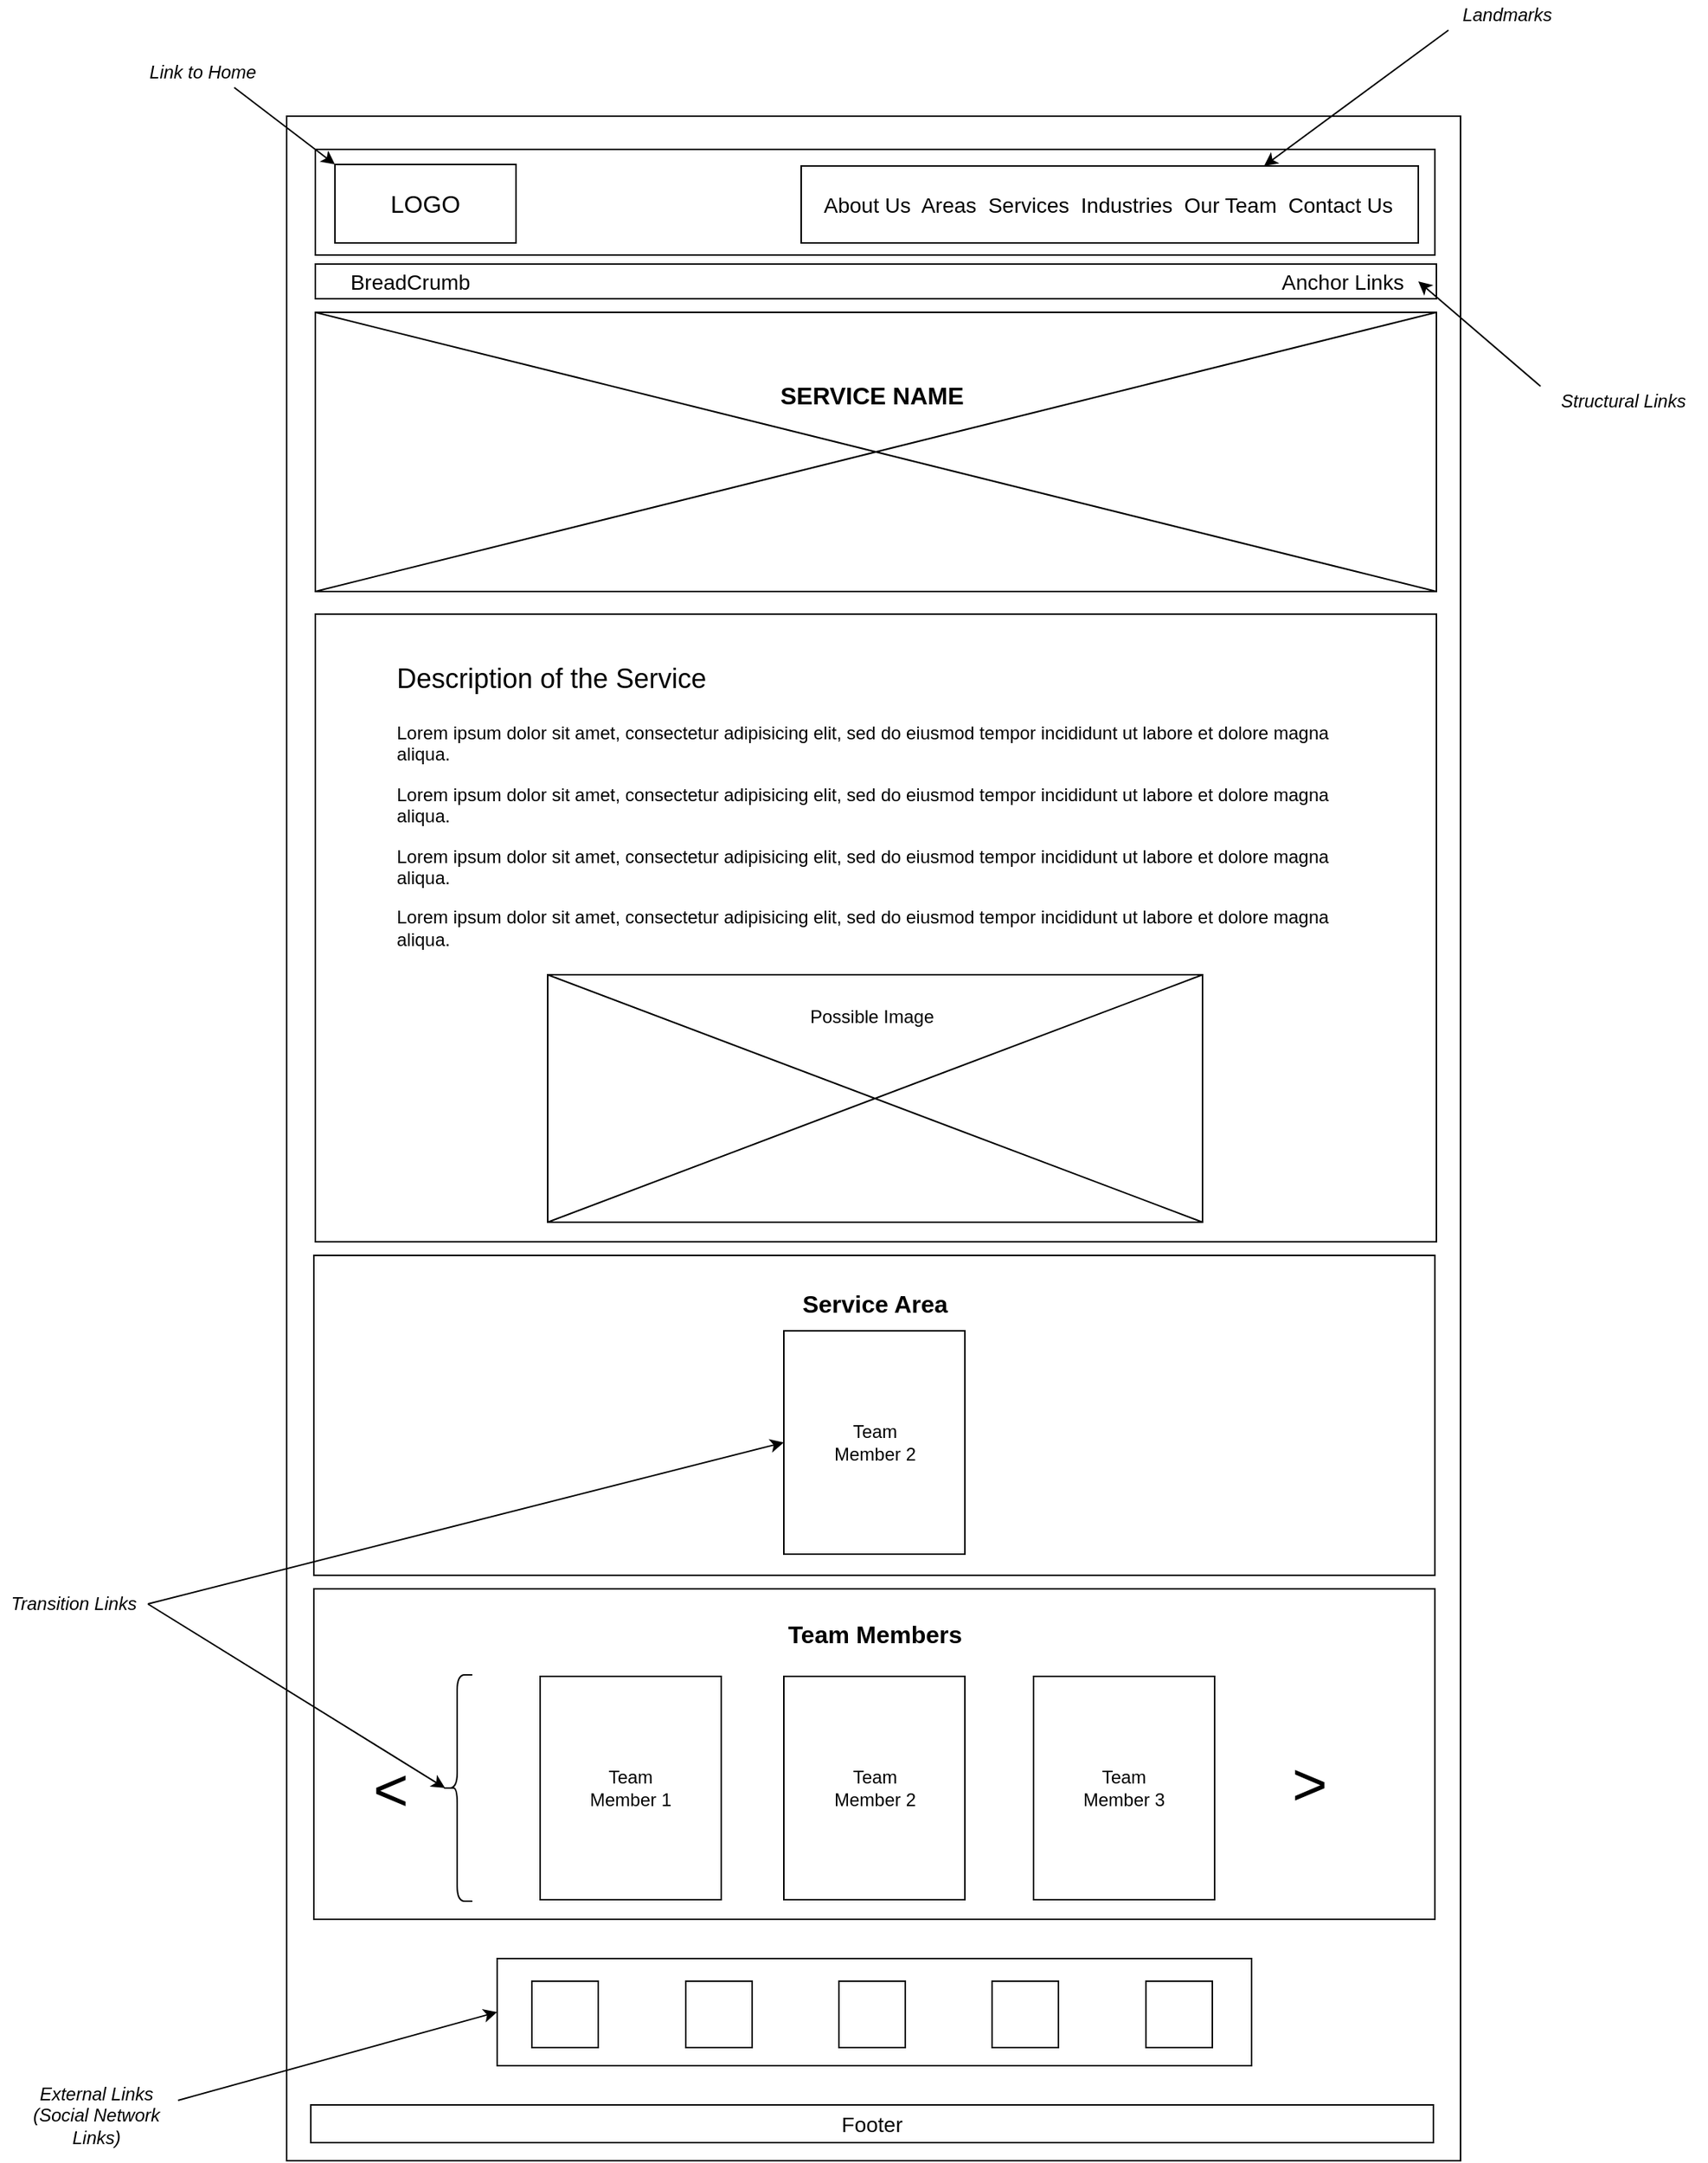 <mxfile version="14.8.5" type="device"><diagram name="Page-1" id="03018318-947c-dd8e-b7a3-06fadd420f32"><mxGraphModel dx="1750" dy="1056" grid="0" gridSize="10" guides="1" tooltips="1" connect="1" arrows="1" fold="1" page="0" pageScale="1" pageWidth="1100" pageHeight="850" background="none" math="0" shadow="0"><root><mxCell id="0"/><mxCell id="1" parent="0"/><mxCell id="CYJnyLpGrIlCyg3LrzTW-3" value="" style="rounded=0;whiteSpace=wrap;html=1;fillColor=none;" parent="1" vertex="1"><mxGeometry x="66" y="-75" width="778" height="1355" as="geometry"/></mxCell><mxCell id="CYJnyLpGrIlCyg3LrzTW-4" value="" style="rounded=0;whiteSpace=wrap;html=1;fillColor=none;" parent="1" vertex="1"><mxGeometry x="85" y="-53" width="742" height="70" as="geometry"/></mxCell><mxCell id="CYJnyLpGrIlCyg3LrzTW-6" value="&lt;font style=&quot;font-size: 16px&quot;&gt;LOGO&lt;/font&gt;" style="rounded=0;whiteSpace=wrap;html=1;fillColor=none;" parent="1" vertex="1"><mxGeometry x="98" y="-43" width="120" height="52" as="geometry"/></mxCell><mxCell id="CYJnyLpGrIlCyg3LrzTW-14" value="" style="rounded=0;whiteSpace=wrap;html=1;strokeColor=#000000;fillColor=none;" parent="1" vertex="1"><mxGeometry x="407" y="-42" width="409" height="51" as="geometry"/></mxCell><mxCell id="CYJnyLpGrIlCyg3LrzTW-16" value="&lt;i&gt;Landmarks&lt;/i&gt;" style="text;html=1;strokeColor=none;fillColor=none;align=center;verticalAlign=middle;whiteSpace=wrap;rounded=0;" parent="1" vertex="1"><mxGeometry x="836" y="-152" width="78" height="20" as="geometry"/></mxCell><mxCell id="CYJnyLpGrIlCyg3LrzTW-18" value="" style="endArrow=classic;html=1;entryX=0.75;entryY=0;entryDx=0;entryDy=0;exitX=0;exitY=1;exitDx=0;exitDy=0;" parent="1" source="CYJnyLpGrIlCyg3LrzTW-16" target="CYJnyLpGrIlCyg3LrzTW-14" edge="1"><mxGeometry width="50" height="50" relative="1" as="geometry"><mxPoint x="879" y="-68" as="sourcePoint"/><mxPoint x="929" y="-118" as="targetPoint"/></mxGeometry></mxCell><mxCell id="CYJnyLpGrIlCyg3LrzTW-19" value="" style="endArrow=classic;html=1;entryX=0;entryY=0;entryDx=0;entryDy=0;exitX=0.75;exitY=1;exitDx=0;exitDy=0;" parent="1" source="CYJnyLpGrIlCyg3LrzTW-20" target="CYJnyLpGrIlCyg3LrzTW-6" edge="1"><mxGeometry width="50" height="50" relative="1" as="geometry"><mxPoint x="18" y="-91.0" as="sourcePoint"/><mxPoint x="68" y="-141" as="targetPoint"/></mxGeometry></mxCell><mxCell id="CYJnyLpGrIlCyg3LrzTW-20" value="&lt;i&gt;Link to Home&lt;/i&gt;" style="text;html=1;strokeColor=none;fillColor=none;align=center;verticalAlign=middle;whiteSpace=wrap;rounded=0;" parent="1" vertex="1"><mxGeometry x="-31" y="-114" width="83" height="20" as="geometry"/></mxCell><mxCell id="CYJnyLpGrIlCyg3LrzTW-21" value="" style="rounded=0;whiteSpace=wrap;html=1;fillColor=none;strokeColor=#000000;" parent="1" vertex="1"><mxGeometry x="85" y="23" width="743" height="23" as="geometry"/></mxCell><mxCell id="CYJnyLpGrIlCyg3LrzTW-25" value="" style="rounded=0;whiteSpace=wrap;html=1;fillColor=none;strokeColor=#000000;" parent="1" vertex="1"><mxGeometry x="85" y="55" width="743" height="185" as="geometry"/></mxCell><mxCell id="CYJnyLpGrIlCyg3LrzTW-27" value="" style="endArrow=none;html=1;entryX=0;entryY=0;entryDx=0;entryDy=0;exitX=1;exitY=1;exitDx=0;exitDy=0;" parent="1" source="CYJnyLpGrIlCyg3LrzTW-25" target="CYJnyLpGrIlCyg3LrzTW-25" edge="1"><mxGeometry width="50" height="50" relative="1" as="geometry"><mxPoint x="494" y="106" as="sourcePoint"/><mxPoint x="544" y="56" as="targetPoint"/></mxGeometry></mxCell><mxCell id="CYJnyLpGrIlCyg3LrzTW-28" value="" style="endArrow=none;html=1;entryX=1;entryY=0;entryDx=0;entryDy=0;exitX=0;exitY=1;exitDx=0;exitDy=0;" parent="1" source="CYJnyLpGrIlCyg3LrzTW-25" target="CYJnyLpGrIlCyg3LrzTW-25" edge="1"><mxGeometry width="50" height="50" relative="1" as="geometry"><mxPoint x="494" y="106" as="sourcePoint"/><mxPoint x="544" y="56" as="targetPoint"/></mxGeometry></mxCell><mxCell id="CYJnyLpGrIlCyg3LrzTW-29" value="&lt;b&gt;&lt;font style=&quot;font-size: 16px&quot;&gt;SERVICE NAME&lt;br&gt;&lt;/font&gt;&lt;/b&gt;" style="text;html=1;strokeColor=none;fillColor=none;align=center;verticalAlign=middle;whiteSpace=wrap;rounded=0;" parent="1" vertex="1"><mxGeometry x="388" y="100" width="132" height="20" as="geometry"/></mxCell><mxCell id="CYJnyLpGrIlCyg3LrzTW-30" value="" style="rounded=0;whiteSpace=wrap;html=1;fillColor=none;strokeColor=#000000;" parent="1" vertex="1"><mxGeometry x="85" y="255" width="743" height="416" as="geometry"/></mxCell><mxCell id="CYJnyLpGrIlCyg3LrzTW-31" value="&lt;h1&gt;&lt;span style=&quot;font-weight: normal&quot;&gt;&lt;font style=&quot;font-size: 18px&quot;&gt;Description of the Service&lt;/font&gt;&lt;/span&gt;&lt;br&gt;&lt;/h1&gt;&lt;p&gt;Lorem ipsum dolor sit amet, consectetur adipisicing elit, sed do eiusmod tempor incididunt ut labore et dolore magna aliqua. &lt;br&gt;&lt;/p&gt;&lt;p&gt;Lorem ipsum dolor sit amet, consectetur adipisicing elit, sed do eiusmod tempor incididunt ut labore et dolore magna aliqua.&lt;/p&gt;&lt;p&gt;Lorem ipsum dolor sit amet, consectetur adipisicing elit, sed do eiusmod tempor incididunt ut labore et dolore magna aliqua.&lt;/p&gt;&lt;p&gt;Lorem ipsum dolor sit amet, consectetur adipisicing elit, sed do eiusmod tempor incididunt ut labore et dolore magna aliqua.&lt;/p&gt;" style="text;html=1;strokeColor=none;fillColor=none;spacing=5;spacingTop=-20;whiteSpace=wrap;overflow=hidden;rounded=0;" parent="1" vertex="1"><mxGeometry x="134" y="276" width="644" height="218" as="geometry"/></mxCell><mxCell id="CYJnyLpGrIlCyg3LrzTW-32" value="" style="rounded=0;whiteSpace=wrap;html=1;strokeColor=#000000;fillColor=none;" parent="1" vertex="1"><mxGeometry x="239" y="494" width="434" height="164" as="geometry"/></mxCell><mxCell id="CYJnyLpGrIlCyg3LrzTW-33" value="" style="endArrow=none;html=1;entryX=1;entryY=1;entryDx=0;entryDy=0;exitX=0;exitY=0;exitDx=0;exitDy=0;" parent="1" source="CYJnyLpGrIlCyg3LrzTW-32" target="CYJnyLpGrIlCyg3LrzTW-32" edge="1"><mxGeometry width="50" height="50" relative="1" as="geometry"><mxPoint x="494" y="443" as="sourcePoint"/><mxPoint x="544" y="393" as="targetPoint"/></mxGeometry></mxCell><mxCell id="CYJnyLpGrIlCyg3LrzTW-34" value="" style="endArrow=none;html=1;entryX=1;entryY=0;entryDx=0;entryDy=0;exitX=0;exitY=1;exitDx=0;exitDy=0;" parent="1" source="CYJnyLpGrIlCyg3LrzTW-32" target="CYJnyLpGrIlCyg3LrzTW-32" edge="1"><mxGeometry width="50" height="50" relative="1" as="geometry"><mxPoint x="494" y="443" as="sourcePoint"/><mxPoint x="544" y="393" as="targetPoint"/></mxGeometry></mxCell><mxCell id="CYJnyLpGrIlCyg3LrzTW-35" value="Possible Image" style="text;html=1;strokeColor=none;fillColor=none;align=center;verticalAlign=middle;whiteSpace=wrap;rounded=0;" parent="1" vertex="1"><mxGeometry x="353" y="512" width="202" height="20" as="geometry"/></mxCell><mxCell id="CYJnyLpGrIlCyg3LrzTW-48" value="" style="group" parent="1" vertex="1" connectable="0"><mxGeometry x="84" y="901" width="765" height="223" as="geometry"/></mxCell><mxCell id="CYJnyLpGrIlCyg3LrzTW-49" value="" style="rounded=0;whiteSpace=wrap;html=1;fillColor=none;strokeColor=#000000;" parent="CYJnyLpGrIlCyg3LrzTW-48" vertex="1"><mxGeometry width="743" height="219" as="geometry"/></mxCell><mxCell id="CYJnyLpGrIlCyg3LrzTW-53" value="&lt;font style=&quot;font-size: 40px&quot;&gt;&amp;lt;&lt;/font&gt;" style="text;html=1;strokeColor=none;fillColor=none;align=center;verticalAlign=middle;whiteSpace=wrap;rounded=0;" parent="CYJnyLpGrIlCyg3LrzTW-48" vertex="1"><mxGeometry x="31" y="103.518" width="40" height="56.965" as="geometry"/></mxCell><mxCell id="CYJnyLpGrIlCyg3LrzTW-54" value="&lt;font style=&quot;font-size: 40px&quot;&gt;&amp;lt;&lt;/font&gt;" style="text;html=1;strokeColor=none;fillColor=none;align=center;verticalAlign=middle;whiteSpace=wrap;rounded=0;rotation=-180;" parent="CYJnyLpGrIlCyg3LrzTW-48" vertex="1"><mxGeometry x="640" y="103.517" width="40" height="56.965" as="geometry"/></mxCell><mxCell id="CYJnyLpGrIlCyg3LrzTW-79" value="" style="shape=curlyBracket;whiteSpace=wrap;html=1;rounded=1;strokeColor=#000000;fillColor=none;" parent="CYJnyLpGrIlCyg3LrzTW-48" vertex="1"><mxGeometry x="85" y="57" width="20" height="150" as="geometry"/></mxCell><mxCell id="2SODFbm2rdO9OyxIVjoz-14" value="" style="rounded=0;whiteSpace=wrap;html=1;fillColor=none;strokeColor=#000000;" parent="CYJnyLpGrIlCyg3LrzTW-48" vertex="1"><mxGeometry x="150" y="58" width="120" height="148" as="geometry"/></mxCell><mxCell id="CYJnyLpGrIlCyg3LrzTW-55" value="Team Member 1" style="text;html=1;strokeColor=none;fillColor=none;align=center;verticalAlign=middle;whiteSpace=wrap;rounded=0;" parent="CYJnyLpGrIlCyg3LrzTW-48" vertex="1"><mxGeometry x="177" y="119.342" width="66" height="25.318" as="geometry"/></mxCell><mxCell id="2SODFbm2rdO9OyxIVjoz-16" value="" style="rounded=0;whiteSpace=wrap;html=1;fillColor=none;strokeColor=#000000;" parent="CYJnyLpGrIlCyg3LrzTW-48" vertex="1"><mxGeometry x="311.5" y="58" width="120" height="148" as="geometry"/></mxCell><mxCell id="2SODFbm2rdO9OyxIVjoz-25" value="" style="rounded=0;whiteSpace=wrap;html=1;fillColor=none;strokeColor=#000000;" parent="CYJnyLpGrIlCyg3LrzTW-48" vertex="1"><mxGeometry x="477" y="58" width="120" height="148" as="geometry"/></mxCell><mxCell id="2SODFbm2rdO9OyxIVjoz-26" value="&lt;div&gt;Team Member 2&lt;/div&gt;" style="text;html=1;strokeColor=none;fillColor=none;align=center;verticalAlign=middle;whiteSpace=wrap;rounded=0;" parent="CYJnyLpGrIlCyg3LrzTW-48" vertex="1"><mxGeometry x="338.5" y="119.342" width="66" height="25.318" as="geometry"/></mxCell><mxCell id="2SODFbm2rdO9OyxIVjoz-27" value="&lt;div&gt;Team Member 3&lt;/div&gt;" style="text;html=1;strokeColor=none;fillColor=none;align=center;verticalAlign=middle;whiteSpace=wrap;rounded=0;" parent="CYJnyLpGrIlCyg3LrzTW-48" vertex="1"><mxGeometry x="504" y="119.342" width="66" height="25.318" as="geometry"/></mxCell><mxCell id="2SODFbm2rdO9OyxIVjoz-30" value="&lt;font size=&quot;1&quot;&gt;&lt;b style=&quot;font-size: 16px&quot;&gt;Team Members&lt;/b&gt;&lt;/font&gt;" style="text;html=1;strokeColor=none;fillColor=none;align=center;verticalAlign=middle;whiteSpace=wrap;rounded=0;" parent="CYJnyLpGrIlCyg3LrzTW-48" vertex="1"><mxGeometry x="291.75" y="20" width="159.5" height="20" as="geometry"/></mxCell><mxCell id="CYJnyLpGrIlCyg3LrzTW-68" value="&lt;font style=&quot;font-size: 14px&quot;&gt;Footer&lt;/font&gt;" style="rounded=0;whiteSpace=wrap;html=1;strokeColor=#000000;fillColor=none;" parent="1" vertex="1"><mxGeometry x="82" y="1243" width="744" height="25" as="geometry"/></mxCell><mxCell id="CYJnyLpGrIlCyg3LrzTW-81" value="&lt;i&gt;Transition Links&lt;/i&gt;" style="text;html=1;strokeColor=none;fillColor=none;align=center;verticalAlign=middle;whiteSpace=wrap;rounded=0;" parent="1" vertex="1"><mxGeometry x="-124" y="901" width="98" height="20" as="geometry"/></mxCell><mxCell id="CYJnyLpGrIlCyg3LrzTW-83" value="" style="endArrow=classic;html=1;exitX=1;exitY=0.5;exitDx=0;exitDy=0;entryX=0.1;entryY=0.5;entryDx=0;entryDy=0;entryPerimeter=0;" parent="1" source="CYJnyLpGrIlCyg3LrzTW-81" target="CYJnyLpGrIlCyg3LrzTW-79" edge="1"><mxGeometry width="50" height="50" relative="1" as="geometry"><mxPoint x="-114" y="1004.0" as="sourcePoint"/><mxPoint x="-64" y="954" as="targetPoint"/></mxGeometry></mxCell><mxCell id="2SODFbm2rdO9OyxIVjoz-1" value="" style="group" parent="1" vertex="1" connectable="0"><mxGeometry x="84" y="680" width="743" height="212" as="geometry"/></mxCell><mxCell id="2SODFbm2rdO9OyxIVjoz-2" value="" style="rounded=0;whiteSpace=wrap;html=1;fillColor=none;strokeColor=#000000;" parent="2SODFbm2rdO9OyxIVjoz-1" vertex="1"><mxGeometry width="743" height="212" as="geometry"/></mxCell><mxCell id="2SODFbm2rdO9OyxIVjoz-9" value="Team Member 2" style="text;html=1;strokeColor=none;fillColor=none;align=center;verticalAlign=middle;whiteSpace=wrap;rounded=0;" parent="2SODFbm2rdO9OyxIVjoz-1" vertex="1"><mxGeometry x="338.5" y="111.748" width="66" height="24.509" as="geometry"/></mxCell><mxCell id="2SODFbm2rdO9OyxIVjoz-12" value="&lt;b&gt;&lt;font style=&quot;font-size: 16px&quot;&gt;Service Area&lt;/font&gt;&lt;/b&gt;" style="text;html=1;strokeColor=none;fillColor=none;align=center;verticalAlign=middle;whiteSpace=wrap;rounded=0;" parent="2SODFbm2rdO9OyxIVjoz-1" vertex="1"><mxGeometry x="321.75" y="22" width="99.5" height="20" as="geometry"/></mxCell><mxCell id="2SODFbm2rdO9OyxIVjoz-13" value="" style="rounded=0;whiteSpace=wrap;html=1;fillColor=none;strokeColor=#000000;" parent="2SODFbm2rdO9OyxIVjoz-1" vertex="1"><mxGeometry x="311.5" y="50" width="120" height="148" as="geometry"/></mxCell><mxCell id="2SODFbm2rdO9OyxIVjoz-29" value="" style="endArrow=classic;html=1;exitX=1;exitY=0.5;exitDx=0;exitDy=0;entryX=0;entryY=0.5;entryDx=0;entryDy=0;" parent="1" source="CYJnyLpGrIlCyg3LrzTW-81" target="2SODFbm2rdO9OyxIVjoz-13" edge="1"><mxGeometry width="50" height="50" relative="1" as="geometry"><mxPoint x="340" y="959" as="sourcePoint"/><mxPoint x="390" y="909" as="targetPoint"/></mxGeometry></mxCell><mxCell id="ut5jPih6TeDO7kEn77DJ-1" value="&lt;font style=&quot;font-size: 14px&quot;&gt;About Us&amp;nbsp; Areas&amp;nbsp; Services&amp;nbsp; Industries&amp;nbsp; &lt;/font&gt;&lt;font style=&quot;font-size: 14px&quot;&gt;Our Team&amp;nbsp; Contact Us&lt;/font&gt;" style="text;html=1;strokeColor=none;fillColor=none;align=left;verticalAlign=middle;whiteSpace=wrap;rounded=0;" parent="1" vertex="1"><mxGeometry x="420" y="-26.5" width="382" height="20" as="geometry"/></mxCell><mxCell id="ut5jPih6TeDO7kEn77DJ-4" value="&lt;font style=&quot;font-size: 14px&quot;&gt;Anchor Links&lt;/font&gt;" style="text;html=1;strokeColor=none;fillColor=none;align=center;verticalAlign=middle;whiteSpace=wrap;rounded=0;" parent="1" vertex="1"><mxGeometry x="716" y="26.5" width="100" height="16" as="geometry"/></mxCell><mxCell id="ut5jPih6TeDO7kEn77DJ-5" value="&lt;i&gt;Structural Links&lt;/i&gt;" style="text;html=1;strokeColor=none;fillColor=none;align=center;verticalAlign=middle;whiteSpace=wrap;rounded=0;" parent="1" vertex="1"><mxGeometry x="897" y="104" width="110" height="20" as="geometry"/></mxCell><mxCell id="ut5jPih6TeDO7kEn77DJ-6" value="" style="endArrow=classic;html=1;entryX=1;entryY=0.5;entryDx=0;entryDy=0;exitX=0;exitY=0;exitDx=0;exitDy=0;" parent="1" source="ut5jPih6TeDO7kEn77DJ-5" target="ut5jPih6TeDO7kEn77DJ-4" edge="1"><mxGeometry width="50" height="50" relative="1" as="geometry"><mxPoint x="-22" y="32.0" as="sourcePoint"/><mxPoint x="28" y="-18" as="targetPoint"/></mxGeometry></mxCell><mxCell id="ut5jPih6TeDO7kEn77DJ-7" value="&lt;font style=&quot;font-size: 14px&quot;&gt;BreadCrumb&lt;/font&gt;" style="text;html=1;strokeColor=none;fillColor=none;align=center;verticalAlign=middle;whiteSpace=wrap;rounded=0;" parent="1" vertex="1"><mxGeometry x="98" y="26.5" width="100" height="16" as="geometry"/></mxCell><mxCell id="akydAfUcGFNmhgpphbQU-1" value="&lt;i&gt;External Links (Social Network Links)&lt;/i&gt;" style="text;html=1;strokeColor=none;fillColor=none;align=center;verticalAlign=middle;whiteSpace=wrap;rounded=0;" vertex="1" parent="1"><mxGeometry x="-114" y="1240" width="108" height="20" as="geometry"/></mxCell><mxCell id="akydAfUcGFNmhgpphbQU-2" value="" style="whiteSpace=wrap;html=1;aspect=fixed;" vertex="1" parent="1"><mxGeometry x="228.5" y="1161" width="44" height="44" as="geometry"/></mxCell><mxCell id="akydAfUcGFNmhgpphbQU-3" value="" style="whiteSpace=wrap;html=1;aspect=fixed;" vertex="1" parent="1"><mxGeometry x="432" y="1161" width="44" height="44" as="geometry"/></mxCell><mxCell id="akydAfUcGFNmhgpphbQU-4" value="" style="whiteSpace=wrap;html=1;aspect=fixed;" vertex="1" parent="1"><mxGeometry x="533.5" y="1161" width="44" height="44" as="geometry"/></mxCell><mxCell id="akydAfUcGFNmhgpphbQU-5" value="" style="whiteSpace=wrap;html=1;aspect=fixed;" vertex="1" parent="1"><mxGeometry x="330.5" y="1161" width="44" height="44" as="geometry"/></mxCell><mxCell id="akydAfUcGFNmhgpphbQU-6" value="" style="whiteSpace=wrap;html=1;aspect=fixed;" vertex="1" parent="1"><mxGeometry x="635.5" y="1161" width="44" height="44" as="geometry"/></mxCell><mxCell id="akydAfUcGFNmhgpphbQU-7" value="" style="rounded=0;whiteSpace=wrap;html=1;fillColor=none;" vertex="1" parent="1"><mxGeometry x="205.5" y="1146" width="500" height="71" as="geometry"/></mxCell><mxCell id="akydAfUcGFNmhgpphbQU-8" value="" style="endArrow=classic;html=1;exitX=1;exitY=0;exitDx=0;exitDy=0;entryX=0;entryY=0.5;entryDx=0;entryDy=0;" edge="1" parent="1" source="akydAfUcGFNmhgpphbQU-1" target="akydAfUcGFNmhgpphbQU-7"><mxGeometry width="50" height="50" relative="1" as="geometry"><mxPoint x="-31" y="1160" as="sourcePoint"/><mxPoint x="19" y="1110" as="targetPoint"/></mxGeometry></mxCell></root></mxGraphModel></diagram></mxfile>